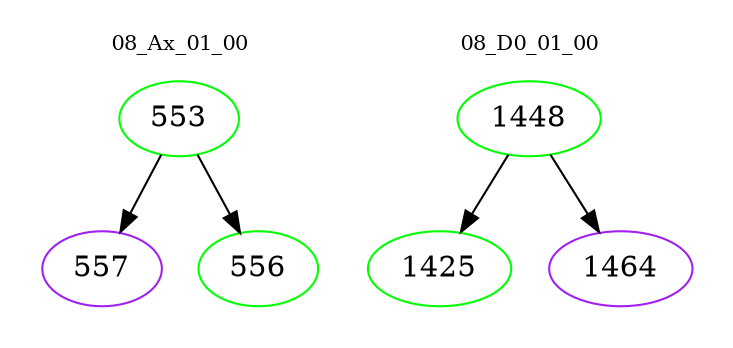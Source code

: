 digraph{
subgraph cluster_0 {
color = white
label = "08_Ax_01_00";
fontsize=10;
T0_553 [label="553", color="green"]
T0_553 -> T0_557 [color="black"]
T0_557 [label="557", color="purple"]
T0_553 -> T0_556 [color="black"]
T0_556 [label="556", color="green"]
}
subgraph cluster_1 {
color = white
label = "08_D0_01_00";
fontsize=10;
T1_1448 [label="1448", color="green"]
T1_1448 -> T1_1425 [color="black"]
T1_1425 [label="1425", color="green"]
T1_1448 -> T1_1464 [color="black"]
T1_1464 [label="1464", color="purple"]
}
}
